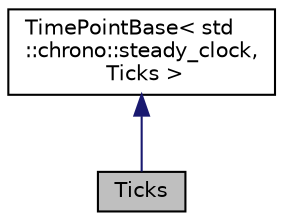 digraph "Ticks"
{
  edge [fontname="Helvetica",fontsize="10",labelfontname="Helvetica",labelfontsize="10"];
  node [fontname="Helvetica",fontsize="10",shape=record];
  Node2 [label="Ticks",height=0.2,width=0.4,color="black", fillcolor="grey75", style="filled", fontcolor="black"];
  Node3 -> Node2 [dir="back",color="midnightblue",fontsize="10",style="solid",fontname="Helvetica"];
  Node3 [label="TimePointBase\< std\l::chrono::steady_clock,\l Ticks \>",height=0.2,width=0.4,color="black", fillcolor="white", style="filled",URL="$classaworx_1_1lib_1_1time_1_1TimePointBase.html"];
}
